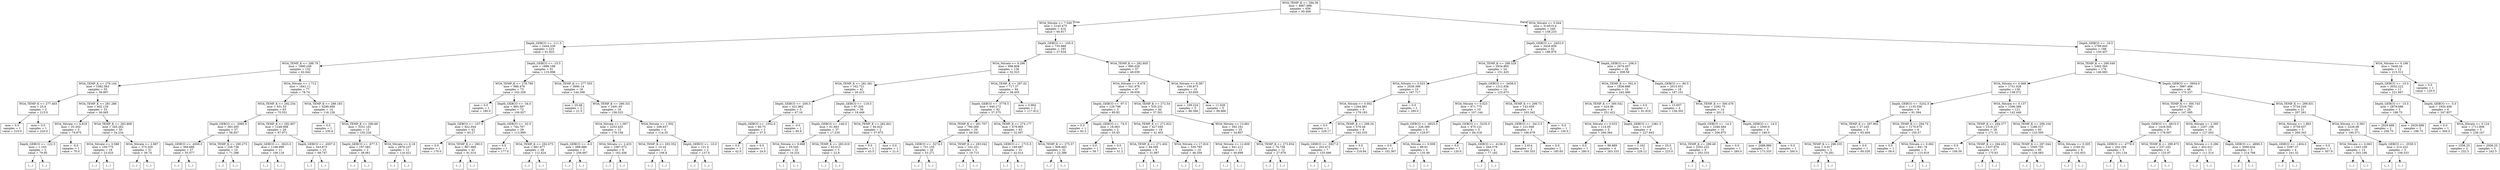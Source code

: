 digraph Tree {
node [shape=box] ;
0 [label="WOA_TEMP_K <= 294.36\nmse = 4667.988\nsamples = 656\nvalue = 95.406"] ;
1 [label="WOA_Nitrate <= 7.549\nmse = 2145.475\nsamples = 416\nvalue = 60.917"] ;
0 -> 1 [labeldistance=2.5, labelangle=45, headlabel="True"] ;
2 [label="Depth_GEBCO <= -111.5\nmse = 2444.339\nsamples = 223\nvalue = 81.623"] ;
1 -> 2 ;
3 [label="WOA_TEMP_K <= 288.79\nmse = 1890.249\nsamples = 132\nvalue = 62.642"] ;
2 -> 3 ;
4 [label="WOA_TEMP_K <= 279.144\nmse = 1082.063\nsamples = 55\nvalue = 39.997"] ;
3 -> 4 ;
5 [label="WOA_TEMP_K <= 277.403\nmse = 25.0\nsamples = 2\nvalue = 215.0"] ;
4 -> 5 ;
6 [label="mse = 0.0\nsamples = 1\nvalue = 210.0"] ;
5 -> 6 ;
7 [label="mse = 0.0\nsamples = 1\nvalue = 220.0"] ;
5 -> 7 ;
8 [label="WOA_TEMP_K <= 281.286\nmse = 402.129\nsamples = 53\nvalue = 36.065"] ;
4 -> 8 ;
9 [label="WOA_Nitrate <= 6.819\nmse = 25.302\nsamples = 3\nvalue = 74.975"] ;
8 -> 9 ;
10 [label="Depth_GEBCO <= -122.5\nmse = 1.103\nsamples = 2\nvalue = 79.95"] ;
9 -> 10 ;
11 [label="(...)"] ;
10 -> 11 ;
12 [label="(...)"] ;
10 -> 12 ;
13 [label="mse = -0.0\nsamples = 1\nvalue = 70.0"] ;
9 -> 13 ;
14 [label="WOA_TEMP_K <= 283.908\nmse = 345.262\nsamples = 50\nvalue = 34.234"] ;
8 -> 14 ;
15 [label="WOA_Nitrate <= 3.588\nmse = 100.775\nsamples = 19\nvalue = 23.025"] ;
14 -> 15 ;
16 [label="(...)"] ;
15 -> 16 ;
25 [label="(...)"] ;
15 -> 25 ;
38 [label="WOA_Nitrate <= 2.887\nmse = 373.329\nsamples = 31\nvalue = 39.74"] ;
14 -> 38 ;
39 [label="(...)"] ;
38 -> 39 ;
72 [label="(...)"] ;
38 -> 72 ;
85 [label="WOA_Nitrate <= 1.712\nmse = 1841.11\nsamples = 77\nvalue = 78.74"] ;
3 -> 85 ;
86 [label="WOA_TEMP_K <= 292.254\nmse = 931.53\nsamples = 63\nvalue = 70.551"] ;
85 -> 86 ;
87 [label="Depth_GEBCO <= -3080.0\nmse = 383.305\nsamples = 37\nvalue = 58.937"] ;
86 -> 87 ;
88 [label="Depth_GEBCO <= -4500.0\nmse = 369.666\nsamples = 27\nvalue = 55.077"] ;
87 -> 88 ;
89 [label="(...)"] ;
88 -> 89 ;
114 [label="(...)"] ;
88 -> 114 ;
131 [label="WOA_TEMP_K <= 290.275\nmse = 226.738\nsamples = 10\nvalue = 71.288"] ;
87 -> 131 ;
132 [label="(...)"] ;
131 -> 132 ;
145 [label="(...)"] ;
131 -> 145 ;
150 [label="WOA_TEMP_K <= 292.907\nmse = 1248.068\nsamples = 26\nvalue = 87.971"] ;
86 -> 150 ;
151 [label="Depth_GEBCO <= -3623.0\nmse = 1168.999\nsamples = 11\nvalue = 109.118"] ;
150 -> 151 ;
152 [label="(...)"] ;
151 -> 152 ;
161 [label="(...)"] ;
151 -> 161 ;
170 [label="Depth_GEBCO <= -4507.0\nmse = 543.875\nsamples = 15\nvalue = 68.747"] ;
150 -> 170 ;
171 [label="(...)"] ;
170 -> 171 ;
180 [label="(...)"] ;
170 -> 180 ;
195 [label="WOA_TEMP_K <= 289.183\nmse = 4289.469\nsamples = 14\nvalue = 116.128"] ;
85 -> 195 ;
196 [label="mse = 0.0\nsamples = 1\nvalue = 230.6"] ;
195 -> 196 ;
197 [label="WOA_TEMP_K <= 290.69\nmse = 3331.161\nsamples = 13\nvalue = 105.226"] ;
195 -> 197 ;
198 [label="Depth_GEBCO <= -677.5\nmse = 197.583\nsamples = 2\nvalue = 38.061"] ;
197 -> 198 ;
199 [label="(...)"] ;
198 -> 199 ;
200 [label="(...)"] ;
198 -> 200 ;
201 [label="WOA_Nitrate <= 6.18\nmse = 2976.237\nsamples = 11\nvalue = 116.421"] ;
197 -> 201 ;
202 [label="(...)"] ;
201 -> 202 ;
219 [label="(...)"] ;
201 -> 219 ;
220 [label="Depth_GEBCO <= -15.5\nmse = 1886.198\nsamples = 91\nvalue = 110.898"] ;
2 -> 220 ;
221 [label="WOA_TEMP_K <= 278.769\nmse = 986.478\nsamples = 73\nvalue = 102.326"] ;
220 -> 221 ;
222 [label="mse = 0.0\nsamples = 1\nvalue = 180.0"] ;
221 -> 222 ;
223 [label="Depth_GEBCO <= -34.0\nmse = 893.587\nsamples = 72\nvalue = 100.927"] ;
221 -> 223 ;
224 [label="Depth_GEBCO <= -107.5\nmse = 822.044\nsamples = 43\nvalue = 93.27"] ;
223 -> 224 ;
225 [label="mse = 0.0\nsamples = 1\nvalue = 170.0"] ;
224 -> 225 ;
226 [label="WOA_TEMP_K <= 290.0\nmse = 667.969\nsamples = 42\nvalue = 91.014"] ;
224 -> 226 ;
227 [label="(...)"] ;
226 -> 227 ;
296 [label="(...)"] ;
226 -> 296 ;
305 [label="Depth_GEBCO <= -32.5\nmse = 744.767\nsamples = 29\nvalue = 113.999"] ;
223 -> 305 ;
306 [label="mse = 0.0\nsamples = 1\nvalue = 177.0"] ;
305 -> 306 ;
307 [label="WOA_TEMP_K <= 292.675\nmse = 661.677\nsamples = 28\nvalue = 112.424"] ;
305 -> 307 ;
308 [label="(...)"] ;
307 -> 308 ;
343 [label="(...)"] ;
307 -> 343 ;
346 [label="WOA_TEMP_K <= 277.555\nmse = 3990.14\nsamples = 18\nvalue = 144.298"] ;
220 -> 346 ;
347 [label="mse = 20.48\nsamples = 2\nvalue = 21.0"] ;
346 -> 347 ;
348 [label="WOA_TEMP_K <= 290.331\nmse = 2491.65\nsamples = 16\nvalue = 158.525"] ;
346 -> 348 ;
349 [label="WOA_Nitrate <= 1.067\nmse = 2253.425\nsamples = 12\nvalue = 178.158"] ;
348 -> 349 ;
350 [label="Depth_GEBCO <= -6.5\nmse = 688.889\nsamples = 3\nvalue = 256.667"] ;
349 -> 350 ;
351 [label="(...)"] ;
350 -> 351 ;
354 [label="(...)"] ;
350 -> 354 ;
355 [label="WOA_Nitrate <= 2.433\nmse = 1087.072\nsamples = 9\nvalue = 162.456"] ;
349 -> 355 ;
356 [label="(...)"] ;
355 -> 356 ;
357 [label="(...)"] ;
355 -> 357 ;
370 [label="WOA_Nitrate <= 1.502\nmse = 208.937\nsamples = 4\nvalue = 114.35"] ;
348 -> 370 ;
371 [label="WOA_TEMP_K <= 293.352\nmse = 10.24\nsamples = 2\nvalue = 106.8"] ;
370 -> 371 ;
372 [label="(...)"] ;
371 -> 372 ;
373 [label="(...)"] ;
371 -> 373 ;
374 [label="Depth_GEBCO <= -10.0\nmse = 121.0\nsamples = 2\nvalue = 137.0"] ;
370 -> 374 ;
375 [label="(...)"] ;
374 -> 375 ;
376 [label="(...)"] ;
374 -> 376 ;
377 [label="Depth_GEBCO <= -105.0\nmse = 735.888\nsamples = 193\nvalue = 37.034"] ;
1 -> 377 ;
378 [label="WOA_Nitrate <= 9.296\nmse = 606.808\nsamples = 136\nvalue = 32.523"] ;
377 -> 378 ;
379 [label="WOA_TEMP_K <= 281.561\nmse = 162.721\nsamples = 42\nvalue = 20.415"] ;
378 -> 379 ;
380 [label="Depth_GEBCO <= -200.5\nmse = 421.862\nsamples = 3\nvalue = 47.16"] ;
379 -> 380 ;
381 [label="Depth_GEBCO <= -1052.0\nmse = 60.75\nsamples = 2\nvalue = 37.5"] ;
380 -> 381 ;
382 [label="mse = 0.0\nsamples = 1\nvalue = 42.0"] ;
381 -> 382 ;
383 [label="mse = 0.0\nsamples = 1\nvalue = 24.0"] ;
381 -> 383 ;
384 [label="mse = -0.0\nsamples = 1\nvalue = 85.8"] ;
380 -> 384 ;
385 [label="Depth_GEBCO <= -119.5\nmse = 87.205\nsamples = 39\nvalue = 18.449"] ;
379 -> 385 ;
386 [label="Depth_GEBCO <= -146.0\nmse = 61.663\nsamples = 37\nvalue = 17.235"] ;
385 -> 386 ;
387 [label="WOA_Nitrate <= 9.068\nmse = 55.545\nsamples = 32\nvalue = 16.324"] ;
386 -> 387 ;
388 [label="(...)"] ;
387 -> 388 ;
417 [label="(...)"] ;
387 -> 417 ;
418 [label="WOA_TEMP_K <= 283.019\nmse = 63.013\nsamples = 5\nvalue = 22.8"] ;
386 -> 418 ;
419 [label="(...)"] ;
418 -> 419 ;
422 [label="(...)"] ;
418 -> 422 ;
423 [label="WOA_TEMP_K <= 282.841\nmse = 94.922\nsamples = 2\nvalue = 37.875"] ;
385 -> 423 ;
424 [label="mse = 0.0\nsamples = 1\nvalue = 43.5"] ;
423 -> 424 ;
425 [label="mse = 0.0\nsamples = 1\nvalue = 21.0"] ;
423 -> 425 ;
426 [label="WOA_TEMP_K <= 287.02\nmse = 717.37\nsamples = 94\nvalue = 38.455"] ;
378 -> 426 ;
427 [label="Depth_GEBCO <= -3778.5\nmse = 640.272\nsamples = 92\nvalue = 37.375"] ;
426 -> 427 ;
428 [label="WOA_TEMP_K <= 281.707\nmse = 790.269\nsamples = 29\nvalue = 49.543"] ;
427 -> 428 ;
429 [label="Depth_GEBCO <= -5274.5\nmse = 751.155\nsamples = 26\nvalue = 53.271"] ;
428 -> 429 ;
430 [label="(...)"] ;
429 -> 430 ;
431 [label="(...)"] ;
429 -> 431 ;
480 [label="WOA_TEMP_K <= 283.042\nmse = 102.251\nsamples = 3\nvalue = 19.715"] ;
428 -> 480 ;
481 [label="(...)"] ;
480 -> 481 ;
484 [label="(...)"] ;
480 -> 484 ;
485 [label="WOA_TEMP_K <= 274.177\nmse = 479.965\nsamples = 63\nvalue = 32.007"] ;
427 -> 485 ;
486 [label="Depth_GEBCO <= -1715.5\nmse = 149.687\nsamples = 31\nvalue = 42.014"] ;
485 -> 486 ;
487 [label="(...)"] ;
486 -> 487 ;
506 [label="(...)"] ;
486 -> 506 ;
541 [label="WOA_TEMP_K <= 275.57\nmse = 608.683\nsamples = 32\nvalue = 22.386"] ;
485 -> 541 ;
542 [label="(...)"] ;
541 -> 542 ;
573 [label="(...)"] ;
541 -> 573 ;
600 [label="mse = 0.964\nsamples = 2\nvalue = 117.812"] ;
426 -> 600 ;
601 [label="WOA_TEMP_K <= 282.805\nmse = 880.026\nsamples = 57\nvalue = 48.039"] ;
377 -> 601 ;
602 [label="WOA_Nitrate <= 8.478\nmse = 541.978\nsamples = 47\nvalue = 39.036"] ;
601 -> 602 ;
603 [label="Depth_GEBCO <= -97.5\nmse = 129.798\nsamples = 3\nvalue = 60.82"] ;
602 -> 603 ;
604 [label="mse = 0.0\nsamples = 1\nvalue = 82.3"] ;
603 -> 604 ;
605 [label="Depth_GEBCO <= -74.5\nmse = 18.063\nsamples = 2\nvalue = 55.45"] ;
603 -> 605 ;
606 [label="mse = 0.0\nsamples = 1\nvalue = 59.7"] ;
605 -> 606 ;
607 [label="mse = 0.0\nsamples = 1\nvalue = 51.2"] ;
605 -> 607 ;
608 [label="WOA_TEMP_K <= 272.54\nmse = 535.231\nsamples = 44\nvalue = 37.501"] ;
602 -> 608 ;
609 [label="WOA_TEMP_K <= 271.922\nmse = 427.045\nsamples = 19\nvalue = 41.403"] ;
608 -> 609 ;
610 [label="WOA_TEMP_K <= 271.402\nmse = 94.595\nsamples = 9\nvalue = 31.987"] ;
609 -> 610 ;
611 [label="(...)"] ;
610 -> 611 ;
612 [label="(...)"] ;
610 -> 612 ;
621 [label="WOA_Nitrate <= 17.816\nmse = 530.793\nsamples = 10\nvalue = 46.359"] ;
609 -> 621 ;
622 [label="(...)"] ;
621 -> 622 ;
623 [label="(...)"] ;
621 -> 623 ;
630 [label="WOA_Nitrate <= 13.661\nmse = 592.161\nsamples = 25\nvalue = 34.807"] ;
608 -> 630 ;
631 [label="WOA_Nitrate <= 12.609\nmse = 941.211\nsamples = 13\nvalue = 40.698"] ;
630 -> 631 ;
632 [label="(...)"] ;
631 -> 632 ;
637 [label="(...)"] ;
631 -> 637 ;
638 [label="WOA_TEMP_K <= 273.834\nmse = 76.758\nsamples = 12\nvalue = 27.676"] ;
630 -> 638 ;
639 [label="(...)"] ;
638 -> 639 ;
642 [label="(...)"] ;
638 -> 642 ;
647 [label="WOA_Nitrate <= 8.387\nmse = 100.873\nsamples = 10\nvalue = 93.659"] ;
601 -> 647 ;
648 [label="mse = 109.224\nsamples = 5\nvalue = 86.566"] ;
647 -> 648 ;
649 [label="mse = 11.028\nsamples = 5\nvalue = 99.866"] ;
647 -> 649 ;
650 [label="WOA_Nitrate <= 0.044\nmse = 3149.014\nsamples = 240\nvalue = 158.233"] ;
0 -> 650 [labeldistance=2.5, labelangle=-45, headlabel="False"] ;
651 [label="Depth_GEBCO <= -2453.0\nmse = 3428.858\nsamples = 52\nvalue = 186.876"] ;
650 -> 651 ;
652 [label="WOA_TEMP_K <= 298.529\nmse = 2634.865\nsamples = 24\nvalue = 151.425"] ;
651 -> 652 ;
653 [label="WOA_Nitrate <= 0.025\nmse = 2039.399\nsamples = 10\nvalue = 187.717"] ;
652 -> 653 ;
654 [label="WOA_Nitrate <= 0.002\nmse = 1264.881\nsamples = 9\nvalue = 179.193"] ;
653 -> 654 ;
655 [label="mse = 0.0\nsamples = 1\nvalue = 229.17"] ;
654 -> 655 ;
656 [label="WOA_TEMP_K <= 298.34\nmse = 576.44\nsamples = 8\nvalue = 162.535"] ;
654 -> 656 ;
657 [label="Depth_GEBCO <= -5927.0\nmse = 202.672\nsamples = 7\nvalue = 155.496"] ;
656 -> 657 ;
658 [label="(...)"] ;
657 -> 658 ;
659 [label="(...)"] ;
657 -> 659 ;
670 [label="mse = 0.0\nsamples = 1\nvalue = 218.84"] ;
656 -> 670 ;
671 [label="mse = 0.0\nsamples = 1\nvalue = 290.0"] ;
653 -> 671 ;
672 [label="Depth_GEBCO <= -3458.0\nmse = 1312.836\nsamples = 14\nvalue = 123.673"] ;
652 -> 672 ;
673 [label="WOA_Nitrate <= 0.023\nmse = 871.775\nsamples = 10\nvalue = 107.144"] ;
672 -> 673 ;
674 [label="Depth_GEBCO <= -4925.5\nmse = 226.389\nsamples = 5\nvalue = 129.97"] ;
673 -> 674 ;
675 [label="mse = 0.0\nsamples = 1\nvalue = 102.367"] ;
674 -> 675 ;
676 [label="WOA_Nitrate <= 0.009\nmse = 88.81\nsamples = 4\nvalue = 135.49"] ;
674 -> 676 ;
677 [label="(...)"] ;
676 -> 677 ;
680 [label="(...)"] ;
676 -> 680 ;
683 [label="Depth_GEBCO <= -5235.5\nmse = 475.121\nsamples = 5\nvalue = 84.318"] ;
673 -> 683 ;
684 [label="mse = 0.0\nsamples = 1\nvalue = 120.0"] ;
683 -> 684 ;
685 [label="Depth_GEBCO <= -4136.0\nmse = 264.579\nsamples = 4\nvalue = 77.182"] ;
683 -> 685 ;
686 [label="(...)"] ;
685 -> 686 ;
689 [label="(...)"] ;
685 -> 689 ;
692 [label="WOA_TEMP_K <= 299.73\nmse = 142.059\nsamples = 4\nvalue = 163.342"] ;
672 -> 692 ;
693 [label="Depth_GEBCO <= -3413.5\nmse = 121.946\nsamples = 3\nvalue = 166.678"] ;
692 -> 693 ;
694 [label="mse = 2.614\nsamples = 2\nvalue = 160.353"] ;
693 -> 694 ;
695 [label="mse = 0.0\nsamples = 1\nvalue = 185.65"] ;
693 -> 695 ;
696 [label="mse = -0.0\nsamples = 1\nvalue = 150.0"] ;
692 -> 696 ;
697 [label="Depth_GEBCO <= -206.0\nmse = 2674.457\nsamples = 28\nvalue = 208.58"] ;
651 -> 697 ;
698 [label="WOA_TEMP_K <= 302.6\nmse = 1836.886\nsamples = 10\nvalue = 242.496"] ;
697 -> 698 ;
699 [label="WOA_TEMP_K <= 300.542\nmse = 424.96\nsamples = 9\nvalue = 251.422"] ;
698 -> 699 ;
700 [label="WOA_Nitrate <= 0.033\nmse = 114.05\nsamples = 5\nvalue = 266.364"] ;
699 -> 700 ;
701 [label="mse = 0.0\nsamples = 1\nvalue = 280.0"] ;
700 -> 701 ;
702 [label="mse = 88.889\nsamples = 4\nvalue = 263.333"] ;
700 -> 702 ;
703 [label="Depth_GEBCO <= -1081.5\nmse = 11.437\nsamples = 4\nvalue = 227.943"] ;
699 -> 703 ;
704 [label="mse = 1.162\nsamples = 2\nvalue = 229.12"] ;
703 -> 704 ;
705 [label="mse = 25.0\nsamples = 2\nvalue = 225.0"] ;
703 -> 705 ;
706 [label="mse = 0.0\nsamples = 1\nvalue = 81.818"] ;
698 -> 706 ;
707 [label="Depth_GEBCO <= -90.5\nmse = 2015.051\nsamples = 18\nvalue = 187.101"] ;
697 -> 707 ;
708 [label="mse = 15.607\nsamples = 4\nvalue = 158.302"] ;
707 -> 708 ;
709 [label="WOA_TEMP_K <= 300.478\nmse = 2392.75\nsamples = 14\nvalue = 201.5"] ;
707 -> 709 ;
710 [label="Depth_GEBCO <= -14.5\nmse = 2346.484\nsamples = 10\nvalue = 206.875"] ;
709 -> 710 ;
711 [label="WOA_TEMP_K <= 299.49\nmse = 2302.222\nsamples = 9\nvalue = 203.333"] ;
710 -> 711 ;
712 [label="(...)"] ;
711 -> 712 ;
713 [label="(...)"] ;
711 -> 713 ;
714 [label="mse = 0.0\nsamples = 1\nvalue = 260.0"] ;
710 -> 714 ;
715 [label="Depth_GEBCO <= -14.5\nmse = 2000.0\nsamples = 4\nvalue = 180.0"] ;
709 -> 715 ;
716 [label="mse = 2488.889\nsamples = 3\nvalue = 173.333"] ;
715 -> 716 ;
717 [label="mse = 0.0\nsamples = 1\nvalue = 200.0"] ;
715 -> 717 ;
718 [label="Depth_GEBCO <= -16.5\nmse = 2789.845\nsamples = 188\nvalue = 150.457"] ;
650 -> 718 ;
719 [label="WOA_TEMP_K <= 299.549\nmse = 2492.565\nsamples = 176\nvalue = 146.683"] ;
718 -> 719 ;
720 [label="WOA_Nitrate <= 0.068\nmse = 1751.028\nsamples = 130\nvalue = 138.372"] ;
719 -> 720 ;
721 [label="Depth_GEBCO <= -5242.5\nmse = 1135.556\nsamples = 9\nvalue = 91.394"] ;
720 -> 721 ;
722 [label="WOA_TEMP_K <= 297.902\nmse = 27.245\nsamples = 3\nvalue = 65.404"] ;
721 -> 722 ;
723 [label="WOA_TEMP_K <= 296.335\nmse = 6.917\nsamples = 2\nvalue = 70.281"] ;
722 -> 723 ;
724 [label="(...)"] ;
723 -> 724 ;
725 [label="(...)"] ;
723 -> 725 ;
726 [label="mse = 0.0\nsamples = 1\nvalue = 60.526"] ;
722 -> 726 ;
727 [label="WOA_TEMP_K <= 294.74\nmse = 1170.675\nsamples = 6\nvalue = 105.57"] ;
721 -> 727 ;
728 [label="mse = 0.0\nsamples = 1\nvalue = 59.0"] ;
727 -> 728 ;
729 [label="WOA_Nitrate <= 0.062\nmse = 841.78\nsamples = 5\nvalue = 115.919"] ;
727 -> 729 ;
730 [label="(...)"] ;
729 -> 730 ;
737 [label="(...)"] ;
729 -> 737 ;
738 [label="WOA_Nitrate <= 0.137\nmse = 1596.388\nsamples = 121\nvalue = 142.446"] ;
720 -> 738 ;
739 [label="WOA_TEMP_K <= 294.377\nmse = 1518.217\nsamples = 28\nvalue = 171.31"] ;
738 -> 739 ;
740 [label="mse = 0.0\nsamples = 1\nvalue = 109.39"] ;
739 -> 740 ;
741 [label="WOA_TEMP_K <= 294.452\nmse = 1337.979\nsamples = 27\nvalue = 175.63"] ;
739 -> 741 ;
742 [label="(...)"] ;
741 -> 742 ;
745 [label="(...)"] ;
741 -> 745 ;
776 [label="WOA_TEMP_K <= 299.104\nmse = 1286.517\nsamples = 93\nvalue = 133.595"] ;
738 -> 776 ;
777 [label="WOA_TEMP_K <= 297.044\nmse = 1000.755\nsamples = 85\nvalue = 138.083"] ;
776 -> 777 ;
778 [label="(...)"] ;
777 -> 778 ;
857 [label="(...)"] ;
777 -> 857 ;
926 [label="WOA_Nitrate <= 0.305\nmse = 2160.52\nsamples = 8\nvalue = 102.653"] ;
776 -> 926 ;
927 [label="(...)"] ;
926 -> 927 ;
934 [label="(...)"] ;
926 -> 934 ;
939 [label="Depth_GEBCO <= -3954.0\nmse = 3987.466\nsamples = 46\nvalue = 175.237"] ;
719 -> 939 ;
940 [label="WOA_TEMP_K <= 300.743\nmse = 2516.793\nsamples = 25\nvalue = 147.095"] ;
939 -> 940 ;
941 [label="Depth_GEBCO <= -4615.5\nmse = 1416.505\nsamples = 9\nvalue = 178.007"] ;
940 -> 941 ;
942 [label="Depth_GEBCO <= -4778.5\nmse = 202.294\nsamples = 5\nvalue = 201.134"] ;
941 -> 942 ;
943 [label="(...)"] ;
942 -> 943 ;
948 [label="(...)"] ;
942 -> 948 ;
949 [label="WOA_TEMP_K <= 299.873\nmse = 237.243\nsamples = 4\nvalue = 125.97"] ;
941 -> 949 ;
950 [label="(...)"] ;
949 -> 950 ;
951 [label="(...)"] ;
949 -> 951 ;
956 [label="WOA_Nitrate <= 2.395\nmse = 2207.156\nsamples = 16\nvalue = 127.002"] ;
940 -> 956 ;
957 [label="WOA_Nitrate <= 0.286\nmse = 452.021\nsamples = 13\nvalue = 111.514"] ;
956 -> 957 ;
958 [label="(...)"] ;
957 -> 958 ;
971 [label="(...)"] ;
957 -> 971 ;
982 [label="Depth_GEBCO <= -4890.5\nmse = 3090.634\nsamples = 3\nvalue = 214.768"] ;
956 -> 982 ;
983 [label="(...)"] ;
982 -> 983 ;
984 [label="(...)"] ;
982 -> 984 ;
987 [label="WOA_TEMP_K <= 299.831\nmse = 3734.245\nsamples = 21\nvalue = 207.261"] ;
939 -> 987 ;
988 [label="WOA_Nitrate <= 1.863\nmse = 4759.937\nsamples = 5\nvalue = 260.343"] ;
987 -> 988 ;
989 [label="Depth_GEBCO <= -1404.0\nmse = 5397.37\nsamples = 4\nvalue = 241.32"] ;
988 -> 989 ;
990 [label="(...)"] ;
989 -> 990 ;
991 [label="(...)"] ;
989 -> 991 ;
994 [label="mse = 0.0\nsamples = 1\nvalue = 307.9"] ;
988 -> 994 ;
995 [label="WOA_Nitrate <= 0.383\nmse = 2226.08\nsamples = 16\nvalue = 190.371"] ;
987 -> 995 ;
996 [label="WOA_Nitrate <= 0.063\nmse = 1343.109\nsamples = 13\nvalue = 203.166"] ;
995 -> 996 ;
997 [label="(...)"] ;
996 -> 997 ;
998 [label="(...)"] ;
996 -> 998 ;
1021 [label="Depth_GEBCO <= -3539.5\nmse = 214.222\nsamples = 3\nvalue = 109.333"] ;
995 -> 1021 ;
1022 [label="(...)"] ;
1021 -> 1022 ;
1025 [label="(...)"] ;
1021 -> 1025 ;
1026 [label="WOA_Nitrate <= 0.196\nmse = 3448.34\nsamples = 12\nvalue = 215.312"] ;
718 -> 1026 ;
1027 [label="Depth_GEBCO <= -10.5\nmse = 3032.222\nsamples = 11\nvalue = 221.667"] ;
1026 -> 1027 ;
1028 [label="Depth_GEBCO <= -15.5\nmse = 2879.688\nsamples = 5\nvalue = 198.75"] ;
1027 -> 1028 ;
1029 [label="mse = 2929.688\nsamples = 2\nvalue = 208.75"] ;
1028 -> 1029 ;
1030 [label="mse = 2629.688\nsamples = 3\nvalue = 188.75"] ;
1028 -> 1030 ;
1031 [label="Depth_GEBCO <= -5.0\nmse = 1920.408\nsamples = 6\nvalue = 247.857"] ;
1027 -> 1031 ;
1032 [label="mse = 0.0\nsamples = 1\nvalue = 300.0"] ;
1031 -> 1032 ;
1033 [label="WOA_Nitrate <= 0.124\nmse = 1711.806\nsamples = 5\nvalue = 239.167"] ;
1031 -> 1033 ;
1034 [label="mse = 1056.25\nsamples = 2\nvalue = 232.5"] ;
1033 -> 1034 ;
1035 [label="mse = 2006.25\nsamples = 3\nvalue = 242.5"] ;
1033 -> 1035 ;
1036 [label="mse = 0.0\nsamples = 1\nvalue = 120.0"] ;
1026 -> 1036 ;
}